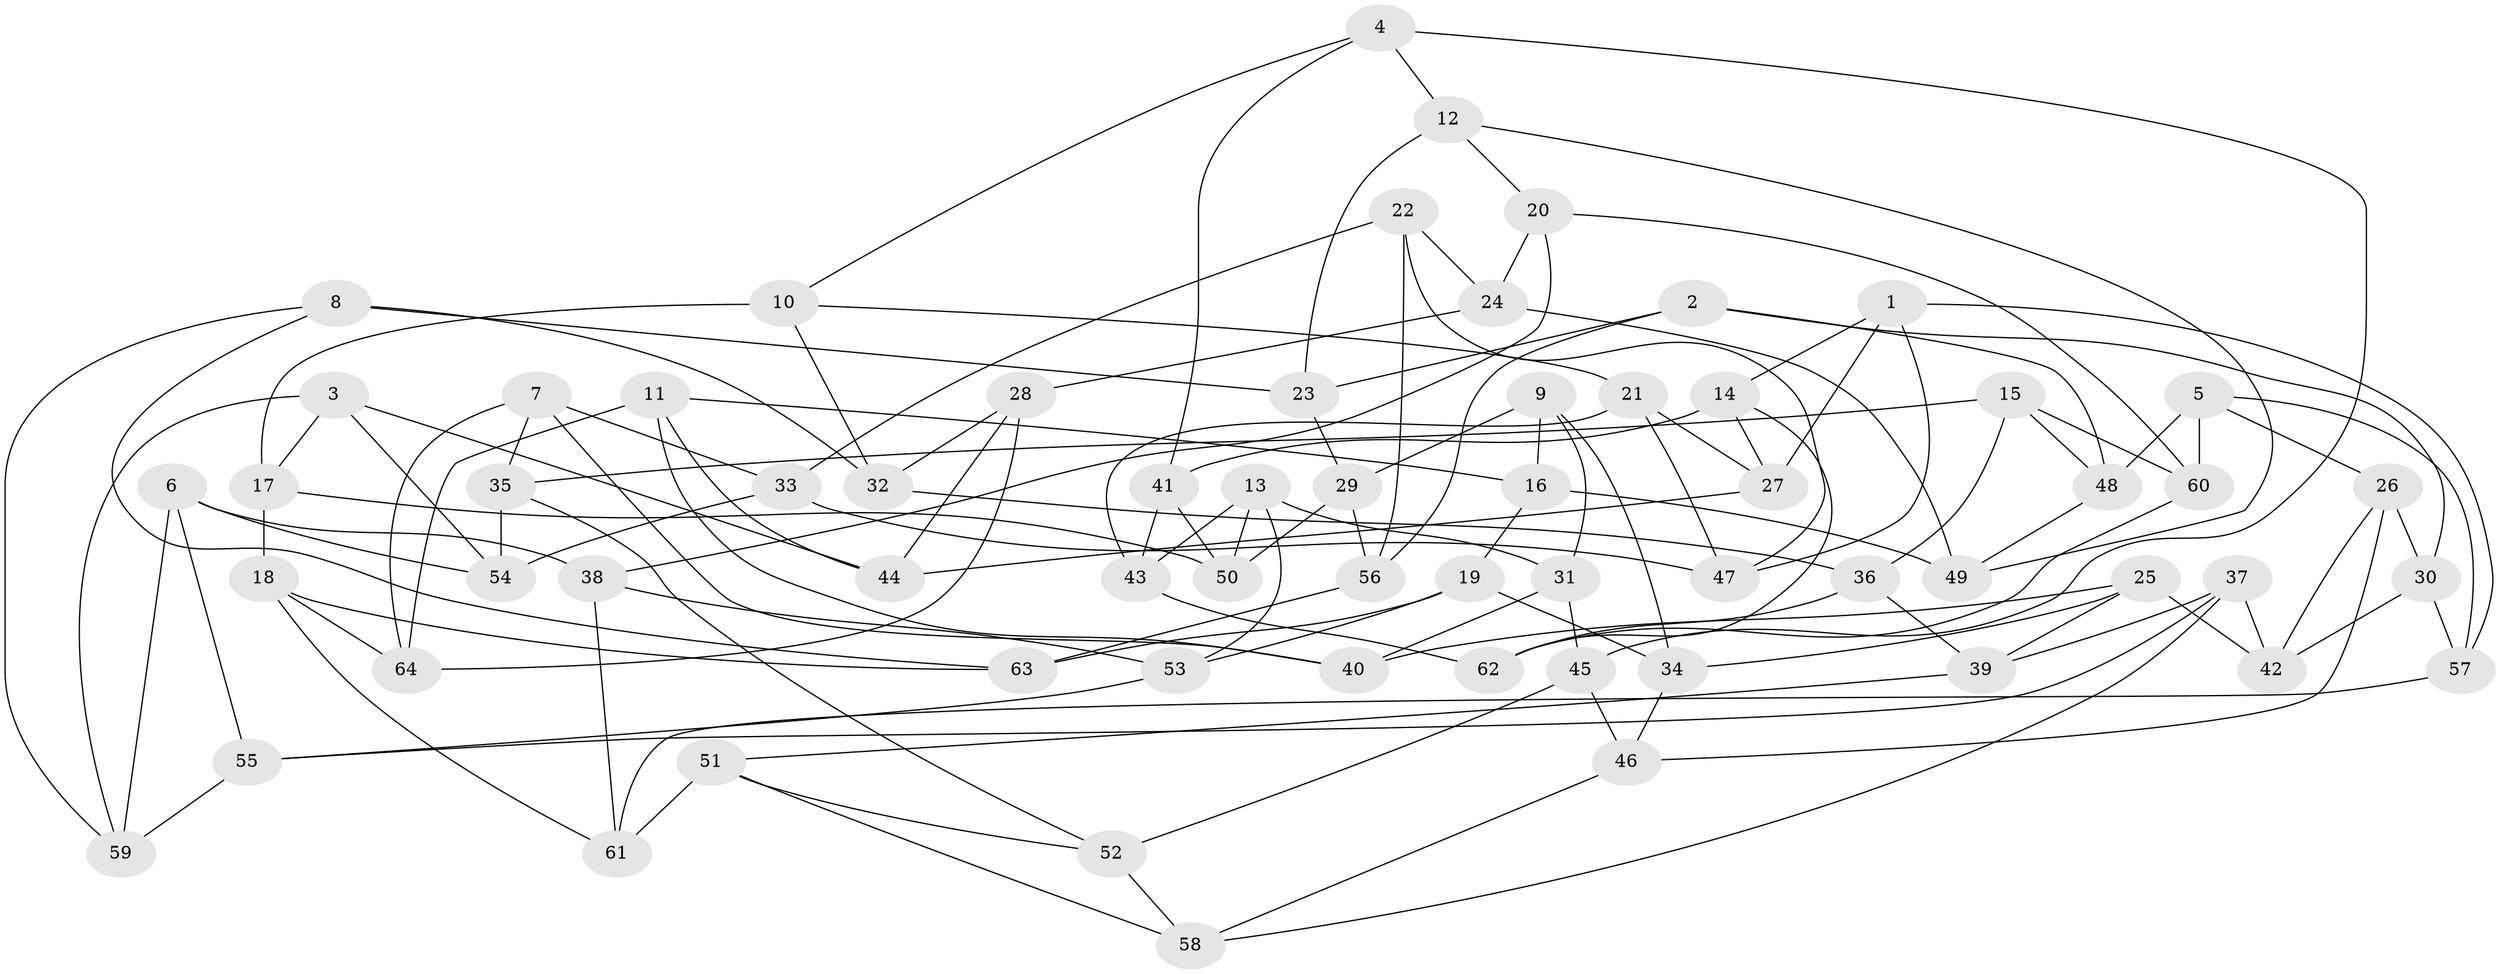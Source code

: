 // Generated by graph-tools (version 1.1) at 2025/27/03/09/25 03:27:01]
// undirected, 64 vertices, 128 edges
graph export_dot {
graph [start="1"]
  node [color=gray90,style=filled];
  1;
  2;
  3;
  4;
  5;
  6;
  7;
  8;
  9;
  10;
  11;
  12;
  13;
  14;
  15;
  16;
  17;
  18;
  19;
  20;
  21;
  22;
  23;
  24;
  25;
  26;
  27;
  28;
  29;
  30;
  31;
  32;
  33;
  34;
  35;
  36;
  37;
  38;
  39;
  40;
  41;
  42;
  43;
  44;
  45;
  46;
  47;
  48;
  49;
  50;
  51;
  52;
  53;
  54;
  55;
  56;
  57;
  58;
  59;
  60;
  61;
  62;
  63;
  64;
  1 -- 14;
  1 -- 47;
  1 -- 27;
  1 -- 57;
  2 -- 56;
  2 -- 30;
  2 -- 23;
  2 -- 48;
  3 -- 44;
  3 -- 59;
  3 -- 17;
  3 -- 54;
  4 -- 45;
  4 -- 41;
  4 -- 10;
  4 -- 12;
  5 -- 48;
  5 -- 60;
  5 -- 26;
  5 -- 57;
  6 -- 38;
  6 -- 54;
  6 -- 59;
  6 -- 55;
  7 -- 64;
  7 -- 35;
  7 -- 33;
  7 -- 40;
  8 -- 63;
  8 -- 32;
  8 -- 59;
  8 -- 23;
  9 -- 31;
  9 -- 16;
  9 -- 29;
  9 -- 34;
  10 -- 21;
  10 -- 32;
  10 -- 17;
  11 -- 16;
  11 -- 64;
  11 -- 40;
  11 -- 44;
  12 -- 20;
  12 -- 23;
  12 -- 49;
  13 -- 31;
  13 -- 53;
  13 -- 43;
  13 -- 50;
  14 -- 62;
  14 -- 27;
  14 -- 41;
  15 -- 48;
  15 -- 36;
  15 -- 35;
  15 -- 60;
  16 -- 49;
  16 -- 19;
  17 -- 50;
  17 -- 18;
  18 -- 64;
  18 -- 61;
  18 -- 63;
  19 -- 63;
  19 -- 53;
  19 -- 34;
  20 -- 38;
  20 -- 24;
  20 -- 60;
  21 -- 47;
  21 -- 27;
  21 -- 43;
  22 -- 33;
  22 -- 24;
  22 -- 56;
  22 -- 47;
  23 -- 29;
  24 -- 28;
  24 -- 49;
  25 -- 39;
  25 -- 42;
  25 -- 40;
  25 -- 34;
  26 -- 46;
  26 -- 30;
  26 -- 42;
  27 -- 44;
  28 -- 64;
  28 -- 32;
  28 -- 44;
  29 -- 56;
  29 -- 50;
  30 -- 57;
  30 -- 42;
  31 -- 45;
  31 -- 40;
  32 -- 36;
  33 -- 54;
  33 -- 47;
  34 -- 46;
  35 -- 54;
  35 -- 52;
  36 -- 39;
  36 -- 62;
  37 -- 58;
  37 -- 55;
  37 -- 42;
  37 -- 39;
  38 -- 53;
  38 -- 61;
  39 -- 51;
  41 -- 50;
  41 -- 43;
  43 -- 62;
  45 -- 52;
  45 -- 46;
  46 -- 58;
  48 -- 49;
  51 -- 58;
  51 -- 61;
  51 -- 52;
  52 -- 58;
  53 -- 55;
  55 -- 59;
  56 -- 63;
  57 -- 61;
  60 -- 62;
}
